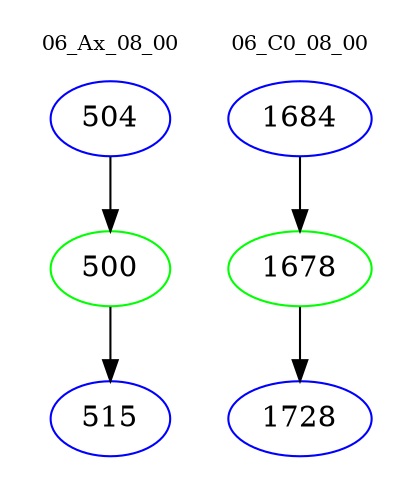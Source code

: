 digraph{
subgraph cluster_0 {
color = white
label = "06_Ax_08_00";
fontsize=10;
T0_504 [label="504", color="blue"]
T0_504 -> T0_500 [color="black"]
T0_500 [label="500", color="green"]
T0_500 -> T0_515 [color="black"]
T0_515 [label="515", color="blue"]
}
subgraph cluster_1 {
color = white
label = "06_C0_08_00";
fontsize=10;
T1_1684 [label="1684", color="blue"]
T1_1684 -> T1_1678 [color="black"]
T1_1678 [label="1678", color="green"]
T1_1678 -> T1_1728 [color="black"]
T1_1728 [label="1728", color="blue"]
}
}
